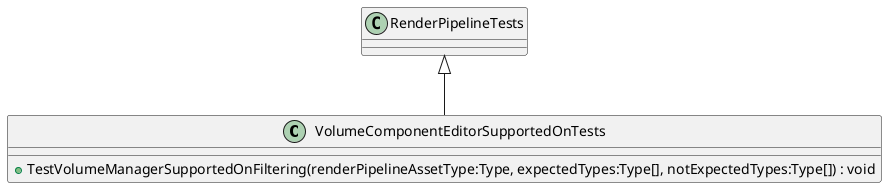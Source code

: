 @startuml
class VolumeComponentEditorSupportedOnTests {
    + TestVolumeManagerSupportedOnFiltering(renderPipelineAssetType:Type, expectedTypes:Type[], notExpectedTypes:Type[]) : void
}
RenderPipelineTests <|-- VolumeComponentEditorSupportedOnTests
@enduml
